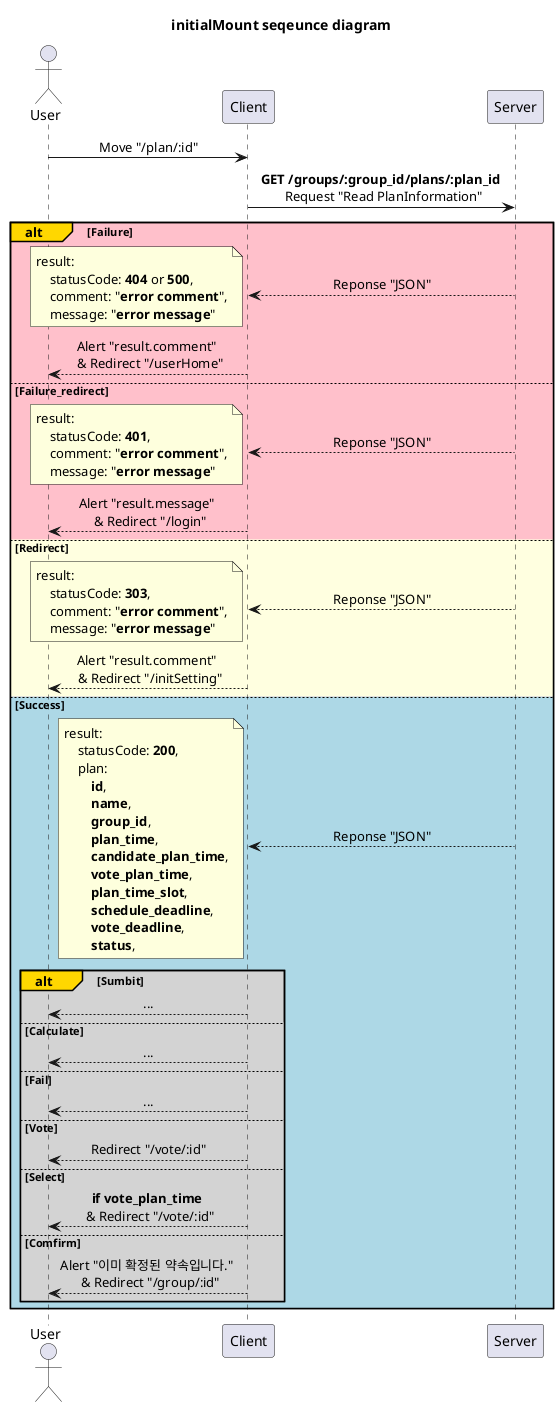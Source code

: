 @startuml initialMount
'http://localhost:3000/plan/:id

title initialMount seqeunce diagram

skinparam SequenceMessageAlignment center

participant Server order 30
participant Client order 20
actor User order 10

User -> Client: Move "/plan/:id"

Client -> Server: **GET /groups/:group_id/plans/:plan_id** \n Request "Read PlanInformation"

alt#Gold #Pink Failure
    Client <-- Server: Reponse "JSON"
    note left
        result:
            statusCode: **404** or **500**,
            comment: "**error comment**",
            message: "**error message**"
    end note
    User <-- Client: Alert "result.comment" \n & Redirect "/userHome"

else #Pink Failure_redirect
    Client <-- Server: Reponse "JSON"
    note left
        result:
            statusCode: **401**,
            comment: "**error comment**",
            message: "**error message**"
    end note
    User <-- Client: Alert "result.message" \n & Redirect "/login"

else #LightYellow Redirect
    Client <-- Server: Reponse "JSON"
    note left
        result:
            statusCode: **303**,
            comment: "**error comment**",
            message: "**error message**"
    end note
    User <-- Client: Alert "result.comment" \n & Redirect "/initSetting"

else #LightBlue Success
    Client <-- Server: Reponse "JSON"
    note left
        result:
            statusCode: **200**,
            plan:
                **id**,
                **name**,
                **group_id**,
                **plan_time**,
                **candidate_plan_time**,
                **vote_plan_time**,
                **plan_time_slot**,
                **schedule_deadline**,
                **vote_deadline**,
                **status**,
    end note
    alt#Gold #LightGray Sumbit
        User <-- Client: ...

    else #LightGray Calculate
        User <-- Client: ...

    else #LightGray Fail
        User <-- Client: ...

    else #LightGray Vote
        User <-- Client: Redirect "/vote/:id"

    else #LightGray Select
        User <-- Client: **if vote_plan_time** \n & Redirect "/vote/:id"

    else #LightGray Comfirm
        User <-- Client: Alert "이미 확정된 약속입니다." \n & Redirect "/group/:id"

    end

end

@enduml